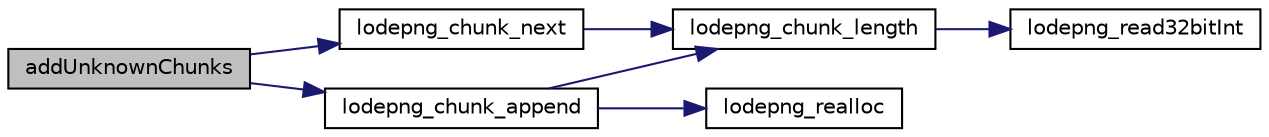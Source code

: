 digraph "addUnknownChunks"
{
 // LATEX_PDF_SIZE
  edge [fontname="Helvetica",fontsize="10",labelfontname="Helvetica",labelfontsize="10"];
  node [fontname="Helvetica",fontsize="10",shape=record];
  rankdir="LR";
  Node1 [label="addUnknownChunks",height=0.2,width=0.4,color="black", fillcolor="grey75", style="filled", fontcolor="black",tooltip=" "];
  Node1 -> Node2 [color="midnightblue",fontsize="10",style="solid",fontname="Helvetica"];
  Node2 [label="lodepng_chunk_append",height=0.2,width=0.4,color="black", fillcolor="white", style="filled",URL="$lodepng_8cpp.html#a865c89cf0456b876e3bd5698bc910336",tooltip=" "];
  Node2 -> Node3 [color="midnightblue",fontsize="10",style="solid",fontname="Helvetica"];
  Node3 [label="lodepng_chunk_length",height=0.2,width=0.4,color="black", fillcolor="white", style="filled",URL="$lodepng_8cpp.html#ad52897a6aecee7dde053c468c6bedda2",tooltip=" "];
  Node3 -> Node4 [color="midnightblue",fontsize="10",style="solid",fontname="Helvetica"];
  Node4 [label="lodepng_read32bitInt",height=0.2,width=0.4,color="black", fillcolor="white", style="filled",URL="$lodepng_8cpp.html#ae0cbc68bfc44dcf1f3186c076272113b",tooltip=" "];
  Node2 -> Node5 [color="midnightblue",fontsize="10",style="solid",fontname="Helvetica"];
  Node5 [label="lodepng_realloc",height=0.2,width=0.4,color="black", fillcolor="white", style="filled",URL="$lodepng_8cpp.html#a6ee50a3631edd70134996a315552131b",tooltip=" "];
  Node1 -> Node6 [color="midnightblue",fontsize="10",style="solid",fontname="Helvetica"];
  Node6 [label="lodepng_chunk_next",height=0.2,width=0.4,color="black", fillcolor="white", style="filled",URL="$lodepng_8cpp.html#adad919b6dd09fb56cf285b3b46efb2cb",tooltip=" "];
  Node6 -> Node3 [color="midnightblue",fontsize="10",style="solid",fontname="Helvetica"];
}
